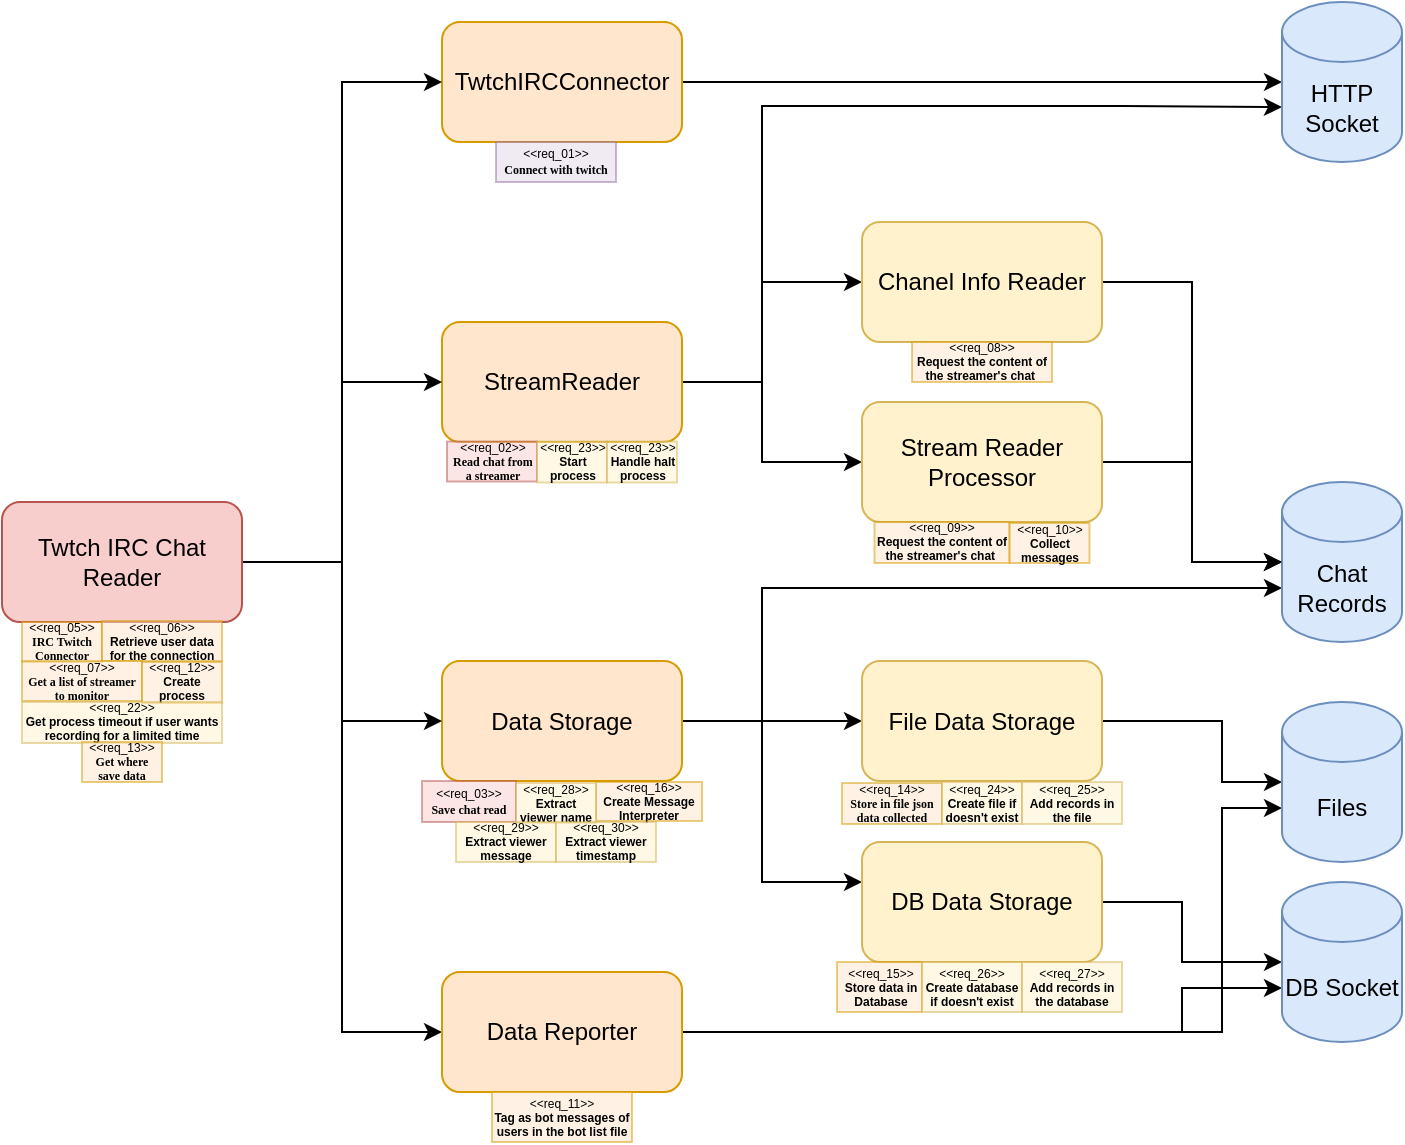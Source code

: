 <mxfile version="19.0.3" type="device"><diagram id="k9DQzXwTDXHcsnTWVgjU" name="Page-1"><mxGraphModel dx="1673" dy="1018" grid="1" gridSize="10" guides="1" tooltips="1" connect="1" arrows="1" fold="1" page="1" pageScale="1" pageWidth="827" pageHeight="1169" math="0" shadow="0"><root><mxCell id="0"/><mxCell id="1" parent="0"/><mxCell id="-SKDdtAufUvOcS91a2mh-23" style="edgeStyle=orthogonalEdgeStyle;rounded=0;orthogonalLoop=1;jettySize=auto;html=1;exitX=1;exitY=0.5;exitDx=0;exitDy=0;" parent="1" source="-SKDdtAufUvOcS91a2mh-1" target="-SKDdtAufUvOcS91a2mh-22" edge="1"><mxGeometry relative="1" as="geometry"/></mxCell><mxCell id="-SKDdtAufUvOcS91a2mh-1" value="TwtchIRCConnector" style="rounded=1;whiteSpace=wrap;html=1;fillColor=#ffe6cc;strokeColor=#d79b00;" parent="1" vertex="1"><mxGeometry x="280" y="110" width="120" height="60" as="geometry"/></mxCell><mxCell id="-SKDdtAufUvOcS91a2mh-10" style="edgeStyle=orthogonalEdgeStyle;rounded=0;orthogonalLoop=1;jettySize=auto;html=1;exitX=1;exitY=0.5;exitDx=0;exitDy=0;entryX=0;entryY=0.5;entryDx=0;entryDy=0;" parent="1" source="-SKDdtAufUvOcS91a2mh-2" target="-SKDdtAufUvOcS91a2mh-3" edge="1"><mxGeometry relative="1" as="geometry"><Array as="points"><mxPoint x="440" y="290"/><mxPoint x="440" y="330"/></Array></mxGeometry></mxCell><mxCell id="-SKDdtAufUvOcS91a2mh-21" style="edgeStyle=orthogonalEdgeStyle;rounded=0;orthogonalLoop=1;jettySize=auto;html=1;exitX=1;exitY=0.5;exitDx=0;exitDy=0;entryX=0;entryY=0.5;entryDx=0;entryDy=0;" parent="1" source="-SKDdtAufUvOcS91a2mh-2" target="-SKDdtAufUvOcS91a2mh-19" edge="1"><mxGeometry relative="1" as="geometry"><Array as="points"><mxPoint x="440" y="290"/><mxPoint x="440" y="240"/></Array></mxGeometry></mxCell><mxCell id="-SKDdtAufUvOcS91a2mh-24" style="edgeStyle=orthogonalEdgeStyle;rounded=0;orthogonalLoop=1;jettySize=auto;html=1;exitX=1;exitY=0.5;exitDx=0;exitDy=0;entryX=0;entryY=0;entryDx=0;entryDy=52.5;entryPerimeter=0;" parent="1" source="-SKDdtAufUvOcS91a2mh-2" target="-SKDdtAufUvOcS91a2mh-22" edge="1"><mxGeometry relative="1" as="geometry"><Array as="points"><mxPoint x="440" y="290"/><mxPoint x="440" y="152"/><mxPoint x="620" y="152"/></Array></mxGeometry></mxCell><mxCell id="-SKDdtAufUvOcS91a2mh-2" value="StreamReader" style="rounded=1;whiteSpace=wrap;html=1;fillColor=#ffe6cc;strokeColor=#d79b00;" parent="1" vertex="1"><mxGeometry x="280" y="260" width="120" height="60" as="geometry"/></mxCell><mxCell id="-SKDdtAufUvOcS91a2mh-17" style="edgeStyle=orthogonalEdgeStyle;rounded=0;orthogonalLoop=1;jettySize=auto;html=1;exitX=1;exitY=0.5;exitDx=0;exitDy=0;entryX=0;entryY=0.5;entryDx=0;entryDy=0;entryPerimeter=0;" parent="1" source="-SKDdtAufUvOcS91a2mh-3" target="-SKDdtAufUvOcS91a2mh-16" edge="1"><mxGeometry relative="1" as="geometry"/></mxCell><mxCell id="-SKDdtAufUvOcS91a2mh-3" value="Stream Reader Processor" style="rounded=1;whiteSpace=wrap;html=1;fillColor=#fff2cc;strokeColor=#d6b656;" parent="1" vertex="1"><mxGeometry x="490" y="300" width="120" height="60" as="geometry"/></mxCell><mxCell id="-SKDdtAufUvOcS91a2mh-8" style="edgeStyle=orthogonalEdgeStyle;rounded=0;orthogonalLoop=1;jettySize=auto;html=1;exitX=1;exitY=0.5;exitDx=0;exitDy=0;entryX=0;entryY=0.5;entryDx=0;entryDy=0;" parent="1" source="-SKDdtAufUvOcS91a2mh-4" target="-SKDdtAufUvOcS91a2mh-5" edge="1"><mxGeometry relative="1" as="geometry"><Array as="points"><mxPoint x="430" y="459.5"/><mxPoint x="430" y="459.5"/></Array></mxGeometry></mxCell><mxCell id="-SKDdtAufUvOcS91a2mh-9" style="edgeStyle=orthogonalEdgeStyle;rounded=0;orthogonalLoop=1;jettySize=auto;html=1;exitX=1;exitY=0.5;exitDx=0;exitDy=0;" parent="1" source="-SKDdtAufUvOcS91a2mh-4" target="-SKDdtAufUvOcS91a2mh-6" edge="1"><mxGeometry relative="1" as="geometry"><Array as="points"><mxPoint x="440" y="459"/><mxPoint x="440" y="540"/></Array></mxGeometry></mxCell><mxCell id="-SKDdtAufUvOcS91a2mh-18" style="edgeStyle=orthogonalEdgeStyle;rounded=0;orthogonalLoop=1;jettySize=auto;html=1;exitX=1;exitY=0.5;exitDx=0;exitDy=0;entryX=0;entryY=0;entryDx=0;entryDy=52.5;entryPerimeter=0;" parent="1" source="-SKDdtAufUvOcS91a2mh-4" target="-SKDdtAufUvOcS91a2mh-16" edge="1"><mxGeometry relative="1" as="geometry"><Array as="points"><mxPoint x="440" y="460"/><mxPoint x="440" y="393"/><mxPoint x="700" y="393"/></Array></mxGeometry></mxCell><mxCell id="-SKDdtAufUvOcS91a2mh-4" value="Data Storage" style="rounded=1;whiteSpace=wrap;html=1;fillColor=#ffe6cc;strokeColor=#d79b00;" parent="1" vertex="1"><mxGeometry x="280" y="429.5" width="120" height="60" as="geometry"/></mxCell><mxCell id="-SKDdtAufUvOcS91a2mh-30" style="edgeStyle=orthogonalEdgeStyle;rounded=0;orthogonalLoop=1;jettySize=auto;html=1;exitX=1;exitY=0.5;exitDx=0;exitDy=0;entryX=0;entryY=0.5;entryDx=0;entryDy=0;entryPerimeter=0;" parent="1" source="-SKDdtAufUvOcS91a2mh-5" target="-SKDdtAufUvOcS91a2mh-28" edge="1"><mxGeometry relative="1" as="geometry"><Array as="points"><mxPoint x="670" y="460"/><mxPoint x="670" y="490"/></Array></mxGeometry></mxCell><mxCell id="-SKDdtAufUvOcS91a2mh-5" value="File Data Storage" style="rounded=1;whiteSpace=wrap;html=1;fillColor=#fff2cc;strokeColor=#d6b656;" parent="1" vertex="1"><mxGeometry x="490" y="429.5" width="120" height="60" as="geometry"/></mxCell><mxCell id="-SKDdtAufUvOcS91a2mh-26" style="edgeStyle=orthogonalEdgeStyle;rounded=0;orthogonalLoop=1;jettySize=auto;html=1;exitX=1;exitY=0.5;exitDx=0;exitDy=0;" parent="1" source="-SKDdtAufUvOcS91a2mh-6" target="-SKDdtAufUvOcS91a2mh-25" edge="1"><mxGeometry relative="1" as="geometry"><Array as="points"><mxPoint x="650" y="550"/><mxPoint x="650" y="580"/></Array></mxGeometry></mxCell><mxCell id="-SKDdtAufUvOcS91a2mh-6" value="DB Data Storage" style="rounded=1;whiteSpace=wrap;html=1;fillColor=#fff2cc;strokeColor=#d6b656;" parent="1" vertex="1"><mxGeometry x="490" y="520" width="120" height="60" as="geometry"/></mxCell><mxCell id="-SKDdtAufUvOcS91a2mh-12" style="edgeStyle=orthogonalEdgeStyle;rounded=0;orthogonalLoop=1;jettySize=auto;html=1;exitX=1;exitY=0.5;exitDx=0;exitDy=0;entryX=0;entryY=0.5;entryDx=0;entryDy=0;" parent="1" source="-SKDdtAufUvOcS91a2mh-7" target="-SKDdtAufUvOcS91a2mh-2" edge="1"><mxGeometry relative="1" as="geometry"/></mxCell><mxCell id="-SKDdtAufUvOcS91a2mh-13" style="edgeStyle=orthogonalEdgeStyle;rounded=0;orthogonalLoop=1;jettySize=auto;html=1;exitX=1;exitY=0.5;exitDx=0;exitDy=0;entryX=0;entryY=0.5;entryDx=0;entryDy=0;" parent="1" source="-SKDdtAufUvOcS91a2mh-7" target="-SKDdtAufUvOcS91a2mh-4" edge="1"><mxGeometry relative="1" as="geometry"/></mxCell><mxCell id="-SKDdtAufUvOcS91a2mh-14" style="edgeStyle=orthogonalEdgeStyle;rounded=0;orthogonalLoop=1;jettySize=auto;html=1;exitX=1;exitY=0.5;exitDx=0;exitDy=0;entryX=0;entryY=0.5;entryDx=0;entryDy=0;" parent="1" source="-SKDdtAufUvOcS91a2mh-7" target="-SKDdtAufUvOcS91a2mh-11" edge="1"><mxGeometry relative="1" as="geometry"><Array as="points"><mxPoint x="230" y="380"/><mxPoint x="230" y="615"/></Array></mxGeometry></mxCell><mxCell id="-SKDdtAufUvOcS91a2mh-15" style="edgeStyle=orthogonalEdgeStyle;rounded=0;orthogonalLoop=1;jettySize=auto;html=1;exitX=1;exitY=0.5;exitDx=0;exitDy=0;entryX=0;entryY=0.5;entryDx=0;entryDy=0;" parent="1" source="-SKDdtAufUvOcS91a2mh-7" target="-SKDdtAufUvOcS91a2mh-1" edge="1"><mxGeometry relative="1" as="geometry"/></mxCell><mxCell id="-SKDdtAufUvOcS91a2mh-7" value="Twtch IRC Chat Reader" style="rounded=1;whiteSpace=wrap;html=1;fillColor=#f8cecc;strokeColor=#b85450;" parent="1" vertex="1"><mxGeometry x="60" y="350" width="120" height="60" as="geometry"/></mxCell><mxCell id="-SKDdtAufUvOcS91a2mh-27" style="edgeStyle=orthogonalEdgeStyle;rounded=0;orthogonalLoop=1;jettySize=auto;html=1;exitX=1;exitY=0.5;exitDx=0;exitDy=0;entryX=0;entryY=0;entryDx=0;entryDy=52.5;entryPerimeter=0;" parent="1" source="-SKDdtAufUvOcS91a2mh-11" target="-SKDdtAufUvOcS91a2mh-25" edge="1"><mxGeometry relative="1" as="geometry"><Array as="points"><mxPoint x="650" y="615"/><mxPoint x="650" y="593"/><mxPoint x="700" y="593"/></Array></mxGeometry></mxCell><mxCell id="-SKDdtAufUvOcS91a2mh-29" style="edgeStyle=orthogonalEdgeStyle;rounded=0;orthogonalLoop=1;jettySize=auto;html=1;exitX=1;exitY=0.5;exitDx=0;exitDy=0;entryX=0;entryY=0;entryDx=0;entryDy=52.5;entryPerimeter=0;" parent="1" source="-SKDdtAufUvOcS91a2mh-11" target="-SKDdtAufUvOcS91a2mh-28" edge="1"><mxGeometry relative="1" as="geometry"><Array as="points"><mxPoint x="670" y="615"/><mxPoint x="670" y="503"/><mxPoint x="700" y="503"/></Array></mxGeometry></mxCell><mxCell id="-SKDdtAufUvOcS91a2mh-11" value="Data Reporter" style="rounded=1;whiteSpace=wrap;html=1;fillColor=#ffe6cc;strokeColor=#d79b00;" parent="1" vertex="1"><mxGeometry x="280" y="585" width="120" height="60" as="geometry"/></mxCell><mxCell id="-SKDdtAufUvOcS91a2mh-16" value="Chat Records" style="shape=cylinder3;whiteSpace=wrap;html=1;boundedLbl=1;backgroundOutline=1;size=15;fillColor=#dae8fc;strokeColor=#6c8ebf;" parent="1" vertex="1"><mxGeometry x="700" y="340" width="60" height="80" as="geometry"/></mxCell><mxCell id="-SKDdtAufUvOcS91a2mh-20" style="edgeStyle=orthogonalEdgeStyle;rounded=0;orthogonalLoop=1;jettySize=auto;html=1;exitX=1;exitY=0.5;exitDx=0;exitDy=0;entryX=0;entryY=0.5;entryDx=0;entryDy=0;entryPerimeter=0;" parent="1" source="-SKDdtAufUvOcS91a2mh-19" target="-SKDdtAufUvOcS91a2mh-16" edge="1"><mxGeometry relative="1" as="geometry"/></mxCell><mxCell id="-SKDdtAufUvOcS91a2mh-19" value="Chanel Info Reader" style="rounded=1;whiteSpace=wrap;html=1;fillColor=#fff2cc;strokeColor=#d6b656;" parent="1" vertex="1"><mxGeometry x="490" y="210" width="120" height="60" as="geometry"/></mxCell><mxCell id="-SKDdtAufUvOcS91a2mh-22" value="HTTP Socket" style="shape=cylinder3;whiteSpace=wrap;html=1;boundedLbl=1;backgroundOutline=1;size=15;fillColor=#dae8fc;strokeColor=#6c8ebf;" parent="1" vertex="1"><mxGeometry x="700" y="100" width="60" height="80" as="geometry"/></mxCell><mxCell id="-SKDdtAufUvOcS91a2mh-25" value="DB Socket" style="shape=cylinder3;whiteSpace=wrap;html=1;boundedLbl=1;backgroundOutline=1;size=15;fillColor=#dae8fc;strokeColor=#6c8ebf;" parent="1" vertex="1"><mxGeometry x="700" y="540" width="60" height="80" as="geometry"/></mxCell><mxCell id="-SKDdtAufUvOcS91a2mh-28" value="Files" style="shape=cylinder3;whiteSpace=wrap;html=1;boundedLbl=1;backgroundOutline=1;size=15;fillColor=#dae8fc;strokeColor=#6c8ebf;" parent="1" vertex="1"><mxGeometry x="700" y="450" width="60" height="80" as="geometry"/></mxCell><mxCell id="H-cETyrni3GPFMyzEwDt-1" value="&amp;lt;&amp;lt;req_01&amp;gt;&amp;gt;&lt;br style=&quot;font-size: 6px;&quot;&gt;&lt;span style=&quot;font-family: &amp;quot;Permanent Marker&amp;quot;; font-weight: 700; font-size: 6px;&quot;&gt;Connect with twitch&lt;/span&gt;" style="shape=rect;html=1;whiteSpace=wrap;align=center;opacity=50;fillColor=#e1d5e7;strokeColor=#9673a6;fontSize=6;" vertex="1" parent="1"><mxGeometry x="307" y="170" width="60" height="20" as="geometry"/></mxCell><mxCell id="H-cETyrni3GPFMyzEwDt-2" value="&amp;lt;&amp;lt;req_05&amp;gt;&amp;gt;&lt;br style=&quot;font-size: 6px;&quot;&gt;&lt;span style=&quot;font-family: &amp;quot;Permanent Marker&amp;quot;; font-weight: 700; font-size: 6px;&quot;&gt;IRC Twitch Connector&lt;/span&gt;" style="shape=rect;html=1;whiteSpace=wrap;align=center;opacity=50;fillColor=#ffe6cc;strokeColor=#d79b00;fontSize=6;" vertex="1" parent="1"><mxGeometry x="70" y="410" width="40" height="20" as="geometry"/></mxCell><mxCell id="H-cETyrni3GPFMyzEwDt-3" value="&amp;lt;&amp;lt;req_06&amp;gt;&amp;gt;&lt;br style=&quot;font-size: 6px;&quot;&gt;&lt;b style=&quot;font-size: 6px;&quot;&gt;Retrieve user data for the connection&lt;/b&gt;" style="shape=rect;html=1;whiteSpace=wrap;align=center;opacity=50;fillColor=#ffe6cc;strokeColor=#d79b00;fontSize=6;" vertex="1" parent="1"><mxGeometry x="110" y="409.5" width="60" height="20" as="geometry"/></mxCell><mxCell id="H-cETyrni3GPFMyzEwDt-6" value="&amp;lt;&amp;lt;req_02&amp;gt;&amp;gt;&lt;br style=&quot;font-size: 6px;&quot;&gt;&lt;span style=&quot;font-family: &amp;quot;Permanent Marker&amp;quot;; font-weight: 700; font-size: 6px;&quot;&gt;Read chat from a streamer&lt;/span&gt;" style="shape=rect;html=1;whiteSpace=wrap;align=center;opacity=50;fillColor=#f8cecc;strokeColor=#b85450;fontSize=6;" vertex="1" parent="1"><mxGeometry x="282.5" y="319.75" width="45" height="20" as="geometry"/></mxCell><mxCell id="H-cETyrni3GPFMyzEwDt-7" value="&amp;lt;&amp;lt;req_07&amp;gt;&amp;gt;&lt;br style=&quot;font-size: 6px;&quot;&gt;&lt;span style=&quot;font-family: &amp;quot;Permanent Marker&amp;quot;; font-weight: 700; font-size: 6px;&quot;&gt;Get a list of streamer to monitor&lt;/span&gt;" style="shape=rect;html=1;whiteSpace=wrap;align=center;opacity=50;fillColor=#ffe6cc;strokeColor=#d79b00;fontSize=6;" vertex="1" parent="1"><mxGeometry x="70" y="429.5" width="60" height="20" as="geometry"/></mxCell><mxCell id="H-cETyrni3GPFMyzEwDt-8" value="&amp;lt;&amp;lt;req_08&amp;gt;&amp;gt;&lt;br style=&quot;font-size: 6px;&quot;&gt;&lt;b style=&quot;font-size: 6px;&quot;&gt;Request the content of the streamer's chat&amp;nbsp;&lt;/b&gt;" style="shape=rect;html=1;whiteSpace=wrap;align=center;opacity=50;fillColor=#ffe6cc;strokeColor=#d79b00;fontSize=6;" vertex="1" parent="1"><mxGeometry x="515" y="270" width="70" height="20" as="geometry"/></mxCell><mxCell id="H-cETyrni3GPFMyzEwDt-9" value="&amp;lt;&amp;lt;req_09&amp;gt;&amp;gt;&lt;br style=&quot;font-size: 6px;&quot;&gt;&lt;b style=&quot;font-size: 6px;&quot;&gt;Request the content of the streamer's chat&amp;nbsp;&lt;/b&gt;" style="shape=rect;html=1;whiteSpace=wrap;align=center;opacity=50;fillColor=#ffe6cc;strokeColor=#d79b00;fontSize=6;" vertex="1" parent="1"><mxGeometry x="496.25" y="360" width="67.5" height="20.5" as="geometry"/></mxCell><mxCell id="H-cETyrni3GPFMyzEwDt-10" value="&amp;lt;&amp;lt;req_10&amp;gt;&amp;gt;&lt;br style=&quot;font-size: 6px;&quot;&gt;&lt;b style=&quot;font-size: 6px;&quot;&gt;Collect messages&lt;/b&gt;" style="shape=rect;html=1;whiteSpace=wrap;align=center;opacity=50;fillColor=#ffe6cc;strokeColor=#d79b00;fontSize=6;" vertex="1" parent="1"><mxGeometry x="563.75" y="360.5" width="40" height="20" as="geometry"/></mxCell><mxCell id="H-cETyrni3GPFMyzEwDt-11" value="&amp;lt;&amp;lt;req_11&amp;gt;&amp;gt;&lt;br style=&quot;font-size: 6px;&quot;&gt;&lt;b style=&quot;font-size: 6px;&quot;&gt;Tag as bot messages of users in the bot list file&lt;/b&gt;" style="shape=rect;html=1;whiteSpace=wrap;align=center;opacity=50;fillColor=#ffe6cc;strokeColor=#d79b00;fontSize=6;" vertex="1" parent="1"><mxGeometry x="305" y="645" width="70" height="25" as="geometry"/></mxCell><mxCell id="H-cETyrni3GPFMyzEwDt-12" value="&amp;lt;&amp;lt;req_12&amp;gt;&amp;gt;&lt;br style=&quot;font-size: 6px;&quot;&gt;&lt;b style=&quot;font-size: 6px;&quot;&gt;Create process&lt;/b&gt;" style="shape=rect;html=1;whiteSpace=wrap;align=center;opacity=50;fillColor=#ffe6cc;strokeColor=#d79b00;fontSize=6;" vertex="1" parent="1"><mxGeometry x="130" y="430" width="40" height="20.5" as="geometry"/></mxCell><mxCell id="H-cETyrni3GPFMyzEwDt-13" value="&amp;lt;&amp;lt;req_22&amp;gt;&amp;gt;&lt;br style=&quot;font-size: 6px;&quot;&gt;&lt;b style=&quot;font-size: 6px;&quot;&gt;&lt;font style=&quot;font-size: 6px;&quot;&gt;Get process timeout if user wants recording for a limited time&lt;/font&gt;&lt;/b&gt;" style="shape=rect;html=1;whiteSpace=wrap;align=center;opacity=50;fillColor=#fff2cc;strokeColor=#d6b656;fontSize=6;" vertex="1" parent="1"><mxGeometry x="70" y="450" width="100" height="20.5" as="geometry"/></mxCell><mxCell id="H-cETyrni3GPFMyzEwDt-14" value="&amp;lt;&amp;lt;req_23&amp;gt;&amp;gt;&lt;br style=&quot;font-size: 6px;&quot;&gt;&lt;b style=&quot;font-size: 6px;&quot;&gt;Start process&lt;/b&gt;" style="shape=rect;html=1;whiteSpace=wrap;align=center;opacity=50;fillColor=#fff2cc;strokeColor=#d6b656;fontSize=6;" vertex="1" parent="1"><mxGeometry x="327.5" y="319.75" width="35" height="20.5" as="geometry"/></mxCell><mxCell id="H-cETyrni3GPFMyzEwDt-15" value="&amp;lt;&amp;lt;req_23&amp;gt;&amp;gt;&lt;br style=&quot;font-size: 6px;&quot;&gt;&lt;b style=&quot;font-size: 6px;&quot;&gt;Handle halt process&lt;/b&gt;" style="shape=rect;html=1;whiteSpace=wrap;align=center;opacity=50;fillColor=#fff2cc;strokeColor=#d6b656;fontSize=6;" vertex="1" parent="1"><mxGeometry x="362.5" y="319.75" width="35" height="20.5" as="geometry"/></mxCell><mxCell id="H-cETyrni3GPFMyzEwDt-16" value="&amp;lt;&amp;lt;req_03&amp;gt;&amp;gt;&lt;br style=&quot;font-size: 6px;&quot;&gt;&lt;span style=&quot;font-family: &amp;quot;Permanent Marker&amp;quot;; font-weight: 700; font-size: 6px;&quot;&gt;Save chat read&lt;br style=&quot;font-size: 6px;&quot;&gt;&lt;/span&gt;" style="shape=rect;html=1;whiteSpace=wrap;align=center;opacity=50;fillColor=#f8cecc;strokeColor=#b85450;fontSize=6;" vertex="1" parent="1"><mxGeometry x="270" y="489.5" width="47" height="20.5" as="geometry"/></mxCell><mxCell id="H-cETyrni3GPFMyzEwDt-17" value="&amp;lt;&amp;lt;req_14&amp;gt;&amp;gt;&lt;br style=&quot;font-size: 6px;&quot;&gt;&lt;span style=&quot;font-family: &amp;quot;Permanent Marker&amp;quot;; font-weight: 700; font-size: 6px;&quot;&gt;Store in file json data collected&lt;/span&gt;" style="shape=rect;html=1;whiteSpace=wrap;align=center;opacity=50;fillColor=#ffe6cc;strokeColor=#d79b00;fontSize=6;" vertex="1" parent="1"><mxGeometry x="480" y="490.5" width="50" height="20.5" as="geometry"/></mxCell><mxCell id="H-cETyrni3GPFMyzEwDt-18" value="&amp;lt;&amp;lt;req_15&amp;gt;&amp;gt;&lt;br style=&quot;font-size: 6px;&quot;&gt;&lt;b style=&quot;font-size: 6px;&quot;&gt;Store data in Database&lt;/b&gt;" style="shape=rect;html=1;whiteSpace=wrap;align=center;opacity=50;fillColor=#ffe6cc;strokeColor=#d79b00;fontSize=6;" vertex="1" parent="1"><mxGeometry x="477.5" y="580" width="42.5" height="25" as="geometry"/></mxCell><mxCell id="H-cETyrni3GPFMyzEwDt-19" value="&amp;lt;&amp;lt;req_26&amp;gt;&amp;gt;&lt;br style=&quot;font-size: 6px;&quot;&gt;&lt;b style=&quot;font-size: 6px;&quot;&gt;Create database if doesn't exist&lt;/b&gt;" style="shape=rect;html=1;whiteSpace=wrap;align=center;opacity=50;fillColor=#fff2cc;strokeColor=#d6b656;fontSize=6;" vertex="1" parent="1"><mxGeometry x="520" y="580" width="50" height="25" as="geometry"/></mxCell><mxCell id="H-cETyrni3GPFMyzEwDt-20" value="&amp;lt;&amp;lt;req_27&amp;gt;&amp;gt;&lt;br style=&quot;font-size: 6px;&quot;&gt;&lt;b style=&quot;font-size: 6px;&quot;&gt;Add records in the database&lt;/b&gt;" style="shape=rect;html=1;whiteSpace=wrap;align=center;opacity=50;fillColor=#fff2cc;strokeColor=#d6b656;fontSize=6;" vertex="1" parent="1"><mxGeometry x="570" y="580" width="50" height="25" as="geometry"/></mxCell><mxCell id="H-cETyrni3GPFMyzEwDt-21" value="&amp;lt;&amp;lt;req_24&amp;gt;&amp;gt;&lt;br style=&quot;font-size: 6px;&quot;&gt;&lt;b style=&quot;font-size: 6px;&quot;&gt;Create file if doesn't exist&lt;/b&gt;" style="shape=rect;html=1;whiteSpace=wrap;align=center;opacity=50;fillColor=#fff2cc;strokeColor=#d6b656;fontSize=6;" vertex="1" parent="1"><mxGeometry x="530" y="490" width="40" height="21" as="geometry"/></mxCell><mxCell id="H-cETyrni3GPFMyzEwDt-22" value="&amp;lt;&amp;lt;req_25&amp;gt;&amp;gt;&lt;br style=&quot;font-size: 6px;&quot;&gt;&lt;b style=&quot;font-size: 6px;&quot;&gt;Add records in the file&lt;/b&gt;" style="shape=rect;html=1;whiteSpace=wrap;align=center;opacity=50;fillColor=#fff2cc;strokeColor=#d6b656;fontSize=6;" vertex="1" parent="1"><mxGeometry x="570" y="490" width="50" height="21" as="geometry"/></mxCell><mxCell id="H-cETyrni3GPFMyzEwDt-23" value="&amp;lt;&amp;lt;req_13&amp;gt;&amp;gt;&lt;br style=&quot;font-size: 6px;&quot;&gt;&lt;span style=&quot;font-family: &amp;quot;Permanent Marker&amp;quot;; font-weight: 700; font-size: 6px;&quot;&gt;Get where save data&lt;/span&gt;" style="shape=rect;html=1;whiteSpace=wrap;align=center;opacity=50;fillColor=#ffe6cc;strokeColor=#d79b00;fontSize=6;" vertex="1" parent="1"><mxGeometry x="100" y="470" width="40" height="20" as="geometry"/></mxCell><mxCell id="H-cETyrni3GPFMyzEwDt-24" value="&amp;lt;&amp;lt;req_16&amp;gt;&amp;gt;&lt;br style=&quot;font-size: 6px;&quot;&gt;&lt;b style=&quot;font-size: 6px;&quot;&gt;Create Message Interpreter&lt;/b&gt;" style="shape=rect;html=1;whiteSpace=wrap;align=center;opacity=50;fillColor=#ffe6cc;strokeColor=#d79b00;fontSize=6;" vertex="1" parent="1"><mxGeometry x="357" y="490" width="53" height="19.5" as="geometry"/></mxCell><mxCell id="H-cETyrni3GPFMyzEwDt-25" value="&amp;lt;&amp;lt;req_28&amp;gt;&amp;gt;&lt;br style=&quot;font-size: 6px;&quot;&gt;&lt;b style=&quot;font-size: 6px;&quot;&gt;Extract viewer name&lt;/b&gt;" style="shape=rect;html=1;whiteSpace=wrap;align=center;opacity=50;fillColor=#fff2cc;strokeColor=#d6b656;fontSize=6;" vertex="1" parent="1"><mxGeometry x="317" y="490.5" width="40" height="20" as="geometry"/></mxCell><mxCell id="H-cETyrni3GPFMyzEwDt-26" value="&amp;lt;&amp;lt;req_29&amp;gt;&amp;gt;&lt;br style=&quot;font-size: 6px;&quot;&gt;&lt;b style=&quot;font-size: 6px;&quot;&gt;Extract viewer message&lt;/b&gt;" style="shape=rect;html=1;whiteSpace=wrap;align=center;opacity=50;fillColor=#fff2cc;strokeColor=#d6b656;fontSize=6;" vertex="1" parent="1"><mxGeometry x="287" y="510" width="50" height="20" as="geometry"/></mxCell><mxCell id="H-cETyrni3GPFMyzEwDt-27" value="&amp;lt;&amp;lt;req_30&amp;gt;&amp;gt;&lt;br style=&quot;font-size: 6px;&quot;&gt;&lt;b style=&quot;font-size: 6px;&quot;&gt;Extract viewer timestamp&lt;/b&gt;" style="shape=rect;html=1;whiteSpace=wrap;align=center;opacity=50;fillColor=#fff2cc;strokeColor=#d6b656;fontSize=6;" vertex="1" parent="1"><mxGeometry x="337" y="510" width="50" height="20" as="geometry"/></mxCell></root></mxGraphModel></diagram></mxfile>